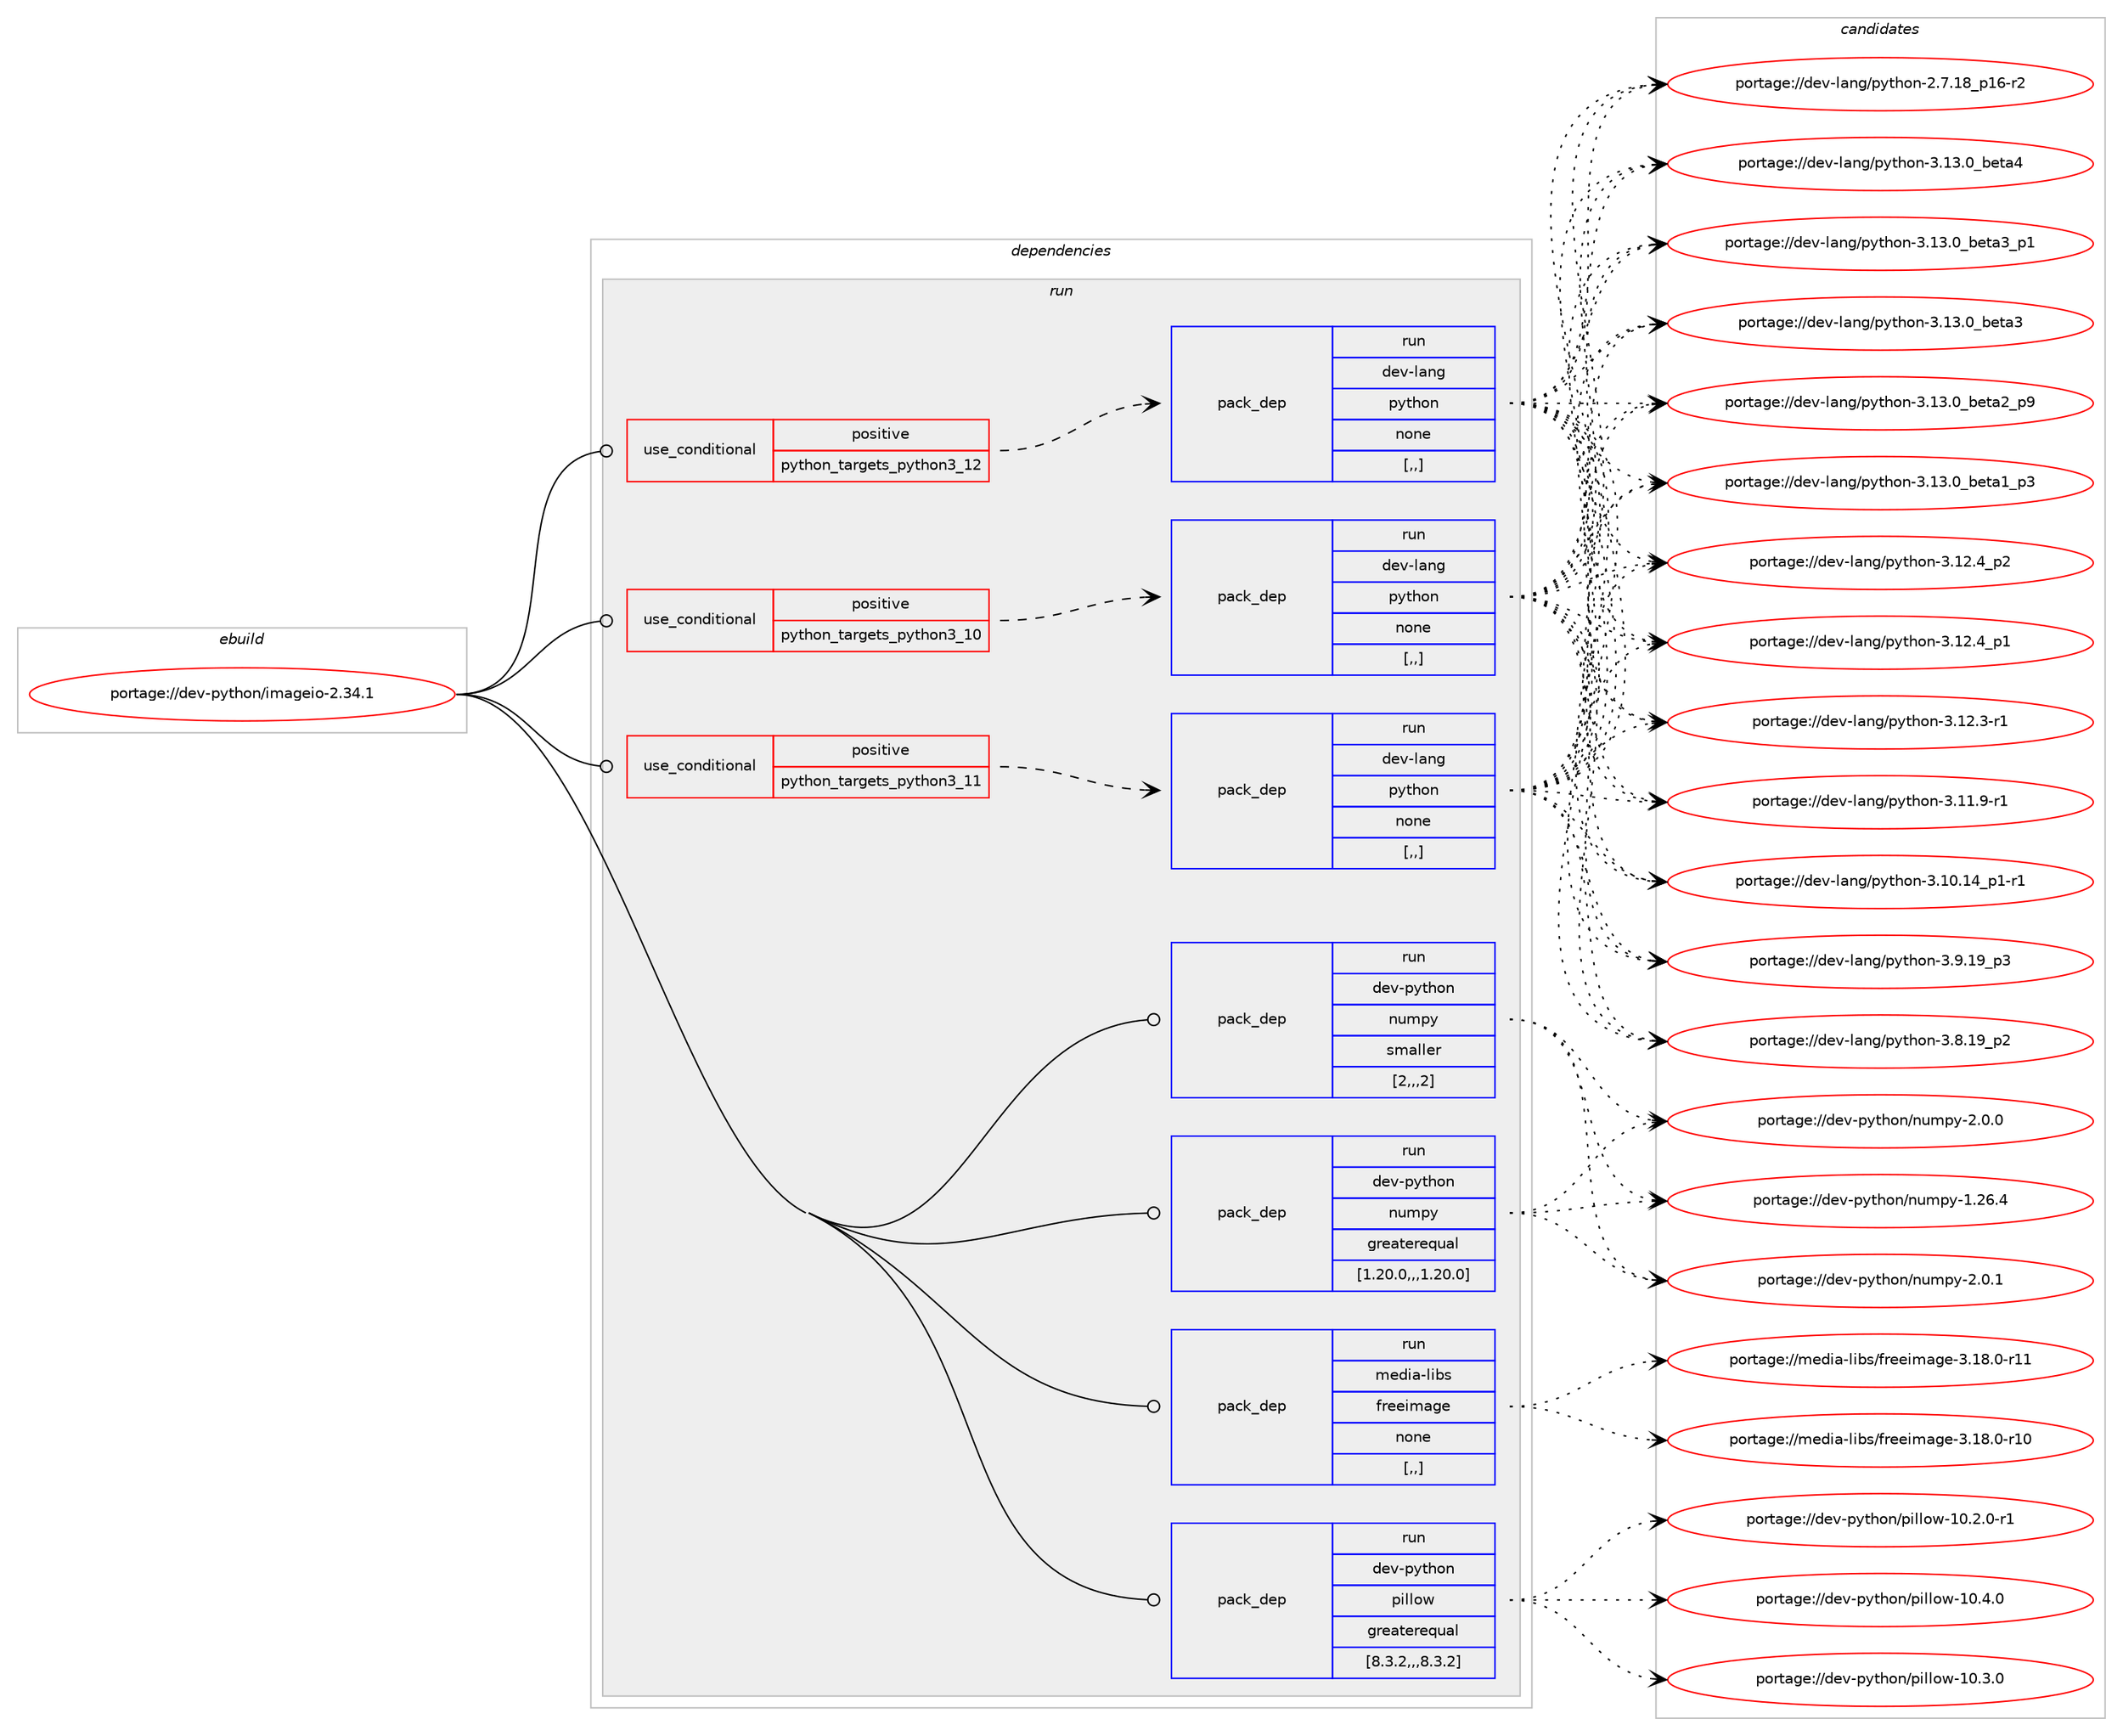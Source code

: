 digraph prolog {

# *************
# Graph options
# *************

newrank=true;
concentrate=true;
compound=true;
graph [rankdir=LR,fontname=Helvetica,fontsize=10,ranksep=1.5];#, ranksep=2.5, nodesep=0.2];
edge  [arrowhead=vee];
node  [fontname=Helvetica,fontsize=10];

# **********
# The ebuild
# **********

subgraph cluster_leftcol {
color=gray;
label=<<i>ebuild</i>>;
id [label="portage://dev-python/imageio-2.34.1", color=red, width=4, href="../dev-python/imageio-2.34.1.svg"];
}

# ****************
# The dependencies
# ****************

subgraph cluster_midcol {
color=gray;
label=<<i>dependencies</i>>;
subgraph cluster_compile {
fillcolor="#eeeeee";
style=filled;
label=<<i>compile</i>>;
}
subgraph cluster_compileandrun {
fillcolor="#eeeeee";
style=filled;
label=<<i>compile and run</i>>;
}
subgraph cluster_run {
fillcolor="#eeeeee";
style=filled;
label=<<i>run</i>>;
subgraph cond33790 {
dependency148748 [label=<<TABLE BORDER="0" CELLBORDER="1" CELLSPACING="0" CELLPADDING="4"><TR><TD ROWSPAN="3" CELLPADDING="10">use_conditional</TD></TR><TR><TD>positive</TD></TR><TR><TD>python_targets_python3_10</TD></TR></TABLE>>, shape=none, color=red];
subgraph pack113705 {
dependency148749 [label=<<TABLE BORDER="0" CELLBORDER="1" CELLSPACING="0" CELLPADDING="4" WIDTH="220"><TR><TD ROWSPAN="6" CELLPADDING="30">pack_dep</TD></TR><TR><TD WIDTH="110">run</TD></TR><TR><TD>dev-lang</TD></TR><TR><TD>python</TD></TR><TR><TD>none</TD></TR><TR><TD>[,,]</TD></TR></TABLE>>, shape=none, color=blue];
}
dependency148748:e -> dependency148749:w [weight=20,style="dashed",arrowhead="vee"];
}
id:e -> dependency148748:w [weight=20,style="solid",arrowhead="odot"];
subgraph cond33791 {
dependency148750 [label=<<TABLE BORDER="0" CELLBORDER="1" CELLSPACING="0" CELLPADDING="4"><TR><TD ROWSPAN="3" CELLPADDING="10">use_conditional</TD></TR><TR><TD>positive</TD></TR><TR><TD>python_targets_python3_11</TD></TR></TABLE>>, shape=none, color=red];
subgraph pack113706 {
dependency148751 [label=<<TABLE BORDER="0" CELLBORDER="1" CELLSPACING="0" CELLPADDING="4" WIDTH="220"><TR><TD ROWSPAN="6" CELLPADDING="30">pack_dep</TD></TR><TR><TD WIDTH="110">run</TD></TR><TR><TD>dev-lang</TD></TR><TR><TD>python</TD></TR><TR><TD>none</TD></TR><TR><TD>[,,]</TD></TR></TABLE>>, shape=none, color=blue];
}
dependency148750:e -> dependency148751:w [weight=20,style="dashed",arrowhead="vee"];
}
id:e -> dependency148750:w [weight=20,style="solid",arrowhead="odot"];
subgraph cond33792 {
dependency148752 [label=<<TABLE BORDER="0" CELLBORDER="1" CELLSPACING="0" CELLPADDING="4"><TR><TD ROWSPAN="3" CELLPADDING="10">use_conditional</TD></TR><TR><TD>positive</TD></TR><TR><TD>python_targets_python3_12</TD></TR></TABLE>>, shape=none, color=red];
subgraph pack113707 {
dependency148753 [label=<<TABLE BORDER="0" CELLBORDER="1" CELLSPACING="0" CELLPADDING="4" WIDTH="220"><TR><TD ROWSPAN="6" CELLPADDING="30">pack_dep</TD></TR><TR><TD WIDTH="110">run</TD></TR><TR><TD>dev-lang</TD></TR><TR><TD>python</TD></TR><TR><TD>none</TD></TR><TR><TD>[,,]</TD></TR></TABLE>>, shape=none, color=blue];
}
dependency148752:e -> dependency148753:w [weight=20,style="dashed",arrowhead="vee"];
}
id:e -> dependency148752:w [weight=20,style="solid",arrowhead="odot"];
subgraph pack113708 {
dependency148754 [label=<<TABLE BORDER="0" CELLBORDER="1" CELLSPACING="0" CELLPADDING="4" WIDTH="220"><TR><TD ROWSPAN="6" CELLPADDING="30">pack_dep</TD></TR><TR><TD WIDTH="110">run</TD></TR><TR><TD>dev-python</TD></TR><TR><TD>numpy</TD></TR><TR><TD>greaterequal</TD></TR><TR><TD>[1.20.0,,,1.20.0]</TD></TR></TABLE>>, shape=none, color=blue];
}
id:e -> dependency148754:w [weight=20,style="solid",arrowhead="odot"];
subgraph pack113709 {
dependency148755 [label=<<TABLE BORDER="0" CELLBORDER="1" CELLSPACING="0" CELLPADDING="4" WIDTH="220"><TR><TD ROWSPAN="6" CELLPADDING="30">pack_dep</TD></TR><TR><TD WIDTH="110">run</TD></TR><TR><TD>dev-python</TD></TR><TR><TD>numpy</TD></TR><TR><TD>smaller</TD></TR><TR><TD>[2,,,2]</TD></TR></TABLE>>, shape=none, color=blue];
}
id:e -> dependency148755:w [weight=20,style="solid",arrowhead="odot"];
subgraph pack113710 {
dependency148756 [label=<<TABLE BORDER="0" CELLBORDER="1" CELLSPACING="0" CELLPADDING="4" WIDTH="220"><TR><TD ROWSPAN="6" CELLPADDING="30">pack_dep</TD></TR><TR><TD WIDTH="110">run</TD></TR><TR><TD>dev-python</TD></TR><TR><TD>pillow</TD></TR><TR><TD>greaterequal</TD></TR><TR><TD>[8.3.2,,,8.3.2]</TD></TR></TABLE>>, shape=none, color=blue];
}
id:e -> dependency148756:w [weight=20,style="solid",arrowhead="odot"];
subgraph pack113711 {
dependency148757 [label=<<TABLE BORDER="0" CELLBORDER="1" CELLSPACING="0" CELLPADDING="4" WIDTH="220"><TR><TD ROWSPAN="6" CELLPADDING="30">pack_dep</TD></TR><TR><TD WIDTH="110">run</TD></TR><TR><TD>media-libs</TD></TR><TR><TD>freeimage</TD></TR><TR><TD>none</TD></TR><TR><TD>[,,]</TD></TR></TABLE>>, shape=none, color=blue];
}
id:e -> dependency148757:w [weight=20,style="solid",arrowhead="odot"];
}
}

# **************
# The candidates
# **************

subgraph cluster_choices {
rank=same;
color=gray;
label=<<i>candidates</i>>;

subgraph choice113705 {
color=black;
nodesep=1;
choice1001011184510897110103471121211161041111104551464951464895981011169752 [label="portage://dev-lang/python-3.13.0_beta4", color=red, width=4,href="../dev-lang/python-3.13.0_beta4.svg"];
choice10010111845108971101034711212111610411111045514649514648959810111697519511249 [label="portage://dev-lang/python-3.13.0_beta3_p1", color=red, width=4,href="../dev-lang/python-3.13.0_beta3_p1.svg"];
choice1001011184510897110103471121211161041111104551464951464895981011169751 [label="portage://dev-lang/python-3.13.0_beta3", color=red, width=4,href="../dev-lang/python-3.13.0_beta3.svg"];
choice10010111845108971101034711212111610411111045514649514648959810111697509511257 [label="portage://dev-lang/python-3.13.0_beta2_p9", color=red, width=4,href="../dev-lang/python-3.13.0_beta2_p9.svg"];
choice10010111845108971101034711212111610411111045514649514648959810111697499511251 [label="portage://dev-lang/python-3.13.0_beta1_p3", color=red, width=4,href="../dev-lang/python-3.13.0_beta1_p3.svg"];
choice100101118451089711010347112121116104111110455146495046529511250 [label="portage://dev-lang/python-3.12.4_p2", color=red, width=4,href="../dev-lang/python-3.12.4_p2.svg"];
choice100101118451089711010347112121116104111110455146495046529511249 [label="portage://dev-lang/python-3.12.4_p1", color=red, width=4,href="../dev-lang/python-3.12.4_p1.svg"];
choice100101118451089711010347112121116104111110455146495046514511449 [label="portage://dev-lang/python-3.12.3-r1", color=red, width=4,href="../dev-lang/python-3.12.3-r1.svg"];
choice100101118451089711010347112121116104111110455146494946574511449 [label="portage://dev-lang/python-3.11.9-r1", color=red, width=4,href="../dev-lang/python-3.11.9-r1.svg"];
choice100101118451089711010347112121116104111110455146494846495295112494511449 [label="portage://dev-lang/python-3.10.14_p1-r1", color=red, width=4,href="../dev-lang/python-3.10.14_p1-r1.svg"];
choice100101118451089711010347112121116104111110455146574649579511251 [label="portage://dev-lang/python-3.9.19_p3", color=red, width=4,href="../dev-lang/python-3.9.19_p3.svg"];
choice100101118451089711010347112121116104111110455146564649579511250 [label="portage://dev-lang/python-3.8.19_p2", color=red, width=4,href="../dev-lang/python-3.8.19_p2.svg"];
choice100101118451089711010347112121116104111110455046554649569511249544511450 [label="portage://dev-lang/python-2.7.18_p16-r2", color=red, width=4,href="../dev-lang/python-2.7.18_p16-r2.svg"];
dependency148749:e -> choice1001011184510897110103471121211161041111104551464951464895981011169752:w [style=dotted,weight="100"];
dependency148749:e -> choice10010111845108971101034711212111610411111045514649514648959810111697519511249:w [style=dotted,weight="100"];
dependency148749:e -> choice1001011184510897110103471121211161041111104551464951464895981011169751:w [style=dotted,weight="100"];
dependency148749:e -> choice10010111845108971101034711212111610411111045514649514648959810111697509511257:w [style=dotted,weight="100"];
dependency148749:e -> choice10010111845108971101034711212111610411111045514649514648959810111697499511251:w [style=dotted,weight="100"];
dependency148749:e -> choice100101118451089711010347112121116104111110455146495046529511250:w [style=dotted,weight="100"];
dependency148749:e -> choice100101118451089711010347112121116104111110455146495046529511249:w [style=dotted,weight="100"];
dependency148749:e -> choice100101118451089711010347112121116104111110455146495046514511449:w [style=dotted,weight="100"];
dependency148749:e -> choice100101118451089711010347112121116104111110455146494946574511449:w [style=dotted,weight="100"];
dependency148749:e -> choice100101118451089711010347112121116104111110455146494846495295112494511449:w [style=dotted,weight="100"];
dependency148749:e -> choice100101118451089711010347112121116104111110455146574649579511251:w [style=dotted,weight="100"];
dependency148749:e -> choice100101118451089711010347112121116104111110455146564649579511250:w [style=dotted,weight="100"];
dependency148749:e -> choice100101118451089711010347112121116104111110455046554649569511249544511450:w [style=dotted,weight="100"];
}
subgraph choice113706 {
color=black;
nodesep=1;
choice1001011184510897110103471121211161041111104551464951464895981011169752 [label="portage://dev-lang/python-3.13.0_beta4", color=red, width=4,href="../dev-lang/python-3.13.0_beta4.svg"];
choice10010111845108971101034711212111610411111045514649514648959810111697519511249 [label="portage://dev-lang/python-3.13.0_beta3_p1", color=red, width=4,href="../dev-lang/python-3.13.0_beta3_p1.svg"];
choice1001011184510897110103471121211161041111104551464951464895981011169751 [label="portage://dev-lang/python-3.13.0_beta3", color=red, width=4,href="../dev-lang/python-3.13.0_beta3.svg"];
choice10010111845108971101034711212111610411111045514649514648959810111697509511257 [label="portage://dev-lang/python-3.13.0_beta2_p9", color=red, width=4,href="../dev-lang/python-3.13.0_beta2_p9.svg"];
choice10010111845108971101034711212111610411111045514649514648959810111697499511251 [label="portage://dev-lang/python-3.13.0_beta1_p3", color=red, width=4,href="../dev-lang/python-3.13.0_beta1_p3.svg"];
choice100101118451089711010347112121116104111110455146495046529511250 [label="portage://dev-lang/python-3.12.4_p2", color=red, width=4,href="../dev-lang/python-3.12.4_p2.svg"];
choice100101118451089711010347112121116104111110455146495046529511249 [label="portage://dev-lang/python-3.12.4_p1", color=red, width=4,href="../dev-lang/python-3.12.4_p1.svg"];
choice100101118451089711010347112121116104111110455146495046514511449 [label="portage://dev-lang/python-3.12.3-r1", color=red, width=4,href="../dev-lang/python-3.12.3-r1.svg"];
choice100101118451089711010347112121116104111110455146494946574511449 [label="portage://dev-lang/python-3.11.9-r1", color=red, width=4,href="../dev-lang/python-3.11.9-r1.svg"];
choice100101118451089711010347112121116104111110455146494846495295112494511449 [label="portage://dev-lang/python-3.10.14_p1-r1", color=red, width=4,href="../dev-lang/python-3.10.14_p1-r1.svg"];
choice100101118451089711010347112121116104111110455146574649579511251 [label="portage://dev-lang/python-3.9.19_p3", color=red, width=4,href="../dev-lang/python-3.9.19_p3.svg"];
choice100101118451089711010347112121116104111110455146564649579511250 [label="portage://dev-lang/python-3.8.19_p2", color=red, width=4,href="../dev-lang/python-3.8.19_p2.svg"];
choice100101118451089711010347112121116104111110455046554649569511249544511450 [label="portage://dev-lang/python-2.7.18_p16-r2", color=red, width=4,href="../dev-lang/python-2.7.18_p16-r2.svg"];
dependency148751:e -> choice1001011184510897110103471121211161041111104551464951464895981011169752:w [style=dotted,weight="100"];
dependency148751:e -> choice10010111845108971101034711212111610411111045514649514648959810111697519511249:w [style=dotted,weight="100"];
dependency148751:e -> choice1001011184510897110103471121211161041111104551464951464895981011169751:w [style=dotted,weight="100"];
dependency148751:e -> choice10010111845108971101034711212111610411111045514649514648959810111697509511257:w [style=dotted,weight="100"];
dependency148751:e -> choice10010111845108971101034711212111610411111045514649514648959810111697499511251:w [style=dotted,weight="100"];
dependency148751:e -> choice100101118451089711010347112121116104111110455146495046529511250:w [style=dotted,weight="100"];
dependency148751:e -> choice100101118451089711010347112121116104111110455146495046529511249:w [style=dotted,weight="100"];
dependency148751:e -> choice100101118451089711010347112121116104111110455146495046514511449:w [style=dotted,weight="100"];
dependency148751:e -> choice100101118451089711010347112121116104111110455146494946574511449:w [style=dotted,weight="100"];
dependency148751:e -> choice100101118451089711010347112121116104111110455146494846495295112494511449:w [style=dotted,weight="100"];
dependency148751:e -> choice100101118451089711010347112121116104111110455146574649579511251:w [style=dotted,weight="100"];
dependency148751:e -> choice100101118451089711010347112121116104111110455146564649579511250:w [style=dotted,weight="100"];
dependency148751:e -> choice100101118451089711010347112121116104111110455046554649569511249544511450:w [style=dotted,weight="100"];
}
subgraph choice113707 {
color=black;
nodesep=1;
choice1001011184510897110103471121211161041111104551464951464895981011169752 [label="portage://dev-lang/python-3.13.0_beta4", color=red, width=4,href="../dev-lang/python-3.13.0_beta4.svg"];
choice10010111845108971101034711212111610411111045514649514648959810111697519511249 [label="portage://dev-lang/python-3.13.0_beta3_p1", color=red, width=4,href="../dev-lang/python-3.13.0_beta3_p1.svg"];
choice1001011184510897110103471121211161041111104551464951464895981011169751 [label="portage://dev-lang/python-3.13.0_beta3", color=red, width=4,href="../dev-lang/python-3.13.0_beta3.svg"];
choice10010111845108971101034711212111610411111045514649514648959810111697509511257 [label="portage://dev-lang/python-3.13.0_beta2_p9", color=red, width=4,href="../dev-lang/python-3.13.0_beta2_p9.svg"];
choice10010111845108971101034711212111610411111045514649514648959810111697499511251 [label="portage://dev-lang/python-3.13.0_beta1_p3", color=red, width=4,href="../dev-lang/python-3.13.0_beta1_p3.svg"];
choice100101118451089711010347112121116104111110455146495046529511250 [label="portage://dev-lang/python-3.12.4_p2", color=red, width=4,href="../dev-lang/python-3.12.4_p2.svg"];
choice100101118451089711010347112121116104111110455146495046529511249 [label="portage://dev-lang/python-3.12.4_p1", color=red, width=4,href="../dev-lang/python-3.12.4_p1.svg"];
choice100101118451089711010347112121116104111110455146495046514511449 [label="portage://dev-lang/python-3.12.3-r1", color=red, width=4,href="../dev-lang/python-3.12.3-r1.svg"];
choice100101118451089711010347112121116104111110455146494946574511449 [label="portage://dev-lang/python-3.11.9-r1", color=red, width=4,href="../dev-lang/python-3.11.9-r1.svg"];
choice100101118451089711010347112121116104111110455146494846495295112494511449 [label="portage://dev-lang/python-3.10.14_p1-r1", color=red, width=4,href="../dev-lang/python-3.10.14_p1-r1.svg"];
choice100101118451089711010347112121116104111110455146574649579511251 [label="portage://dev-lang/python-3.9.19_p3", color=red, width=4,href="../dev-lang/python-3.9.19_p3.svg"];
choice100101118451089711010347112121116104111110455146564649579511250 [label="portage://dev-lang/python-3.8.19_p2", color=red, width=4,href="../dev-lang/python-3.8.19_p2.svg"];
choice100101118451089711010347112121116104111110455046554649569511249544511450 [label="portage://dev-lang/python-2.7.18_p16-r2", color=red, width=4,href="../dev-lang/python-2.7.18_p16-r2.svg"];
dependency148753:e -> choice1001011184510897110103471121211161041111104551464951464895981011169752:w [style=dotted,weight="100"];
dependency148753:e -> choice10010111845108971101034711212111610411111045514649514648959810111697519511249:w [style=dotted,weight="100"];
dependency148753:e -> choice1001011184510897110103471121211161041111104551464951464895981011169751:w [style=dotted,weight="100"];
dependency148753:e -> choice10010111845108971101034711212111610411111045514649514648959810111697509511257:w [style=dotted,weight="100"];
dependency148753:e -> choice10010111845108971101034711212111610411111045514649514648959810111697499511251:w [style=dotted,weight="100"];
dependency148753:e -> choice100101118451089711010347112121116104111110455146495046529511250:w [style=dotted,weight="100"];
dependency148753:e -> choice100101118451089711010347112121116104111110455146495046529511249:w [style=dotted,weight="100"];
dependency148753:e -> choice100101118451089711010347112121116104111110455146495046514511449:w [style=dotted,weight="100"];
dependency148753:e -> choice100101118451089711010347112121116104111110455146494946574511449:w [style=dotted,weight="100"];
dependency148753:e -> choice100101118451089711010347112121116104111110455146494846495295112494511449:w [style=dotted,weight="100"];
dependency148753:e -> choice100101118451089711010347112121116104111110455146574649579511251:w [style=dotted,weight="100"];
dependency148753:e -> choice100101118451089711010347112121116104111110455146564649579511250:w [style=dotted,weight="100"];
dependency148753:e -> choice100101118451089711010347112121116104111110455046554649569511249544511450:w [style=dotted,weight="100"];
}
subgraph choice113708 {
color=black;
nodesep=1;
choice1001011184511212111610411111047110117109112121455046484649 [label="portage://dev-python/numpy-2.0.1", color=red, width=4,href="../dev-python/numpy-2.0.1.svg"];
choice1001011184511212111610411111047110117109112121455046484648 [label="portage://dev-python/numpy-2.0.0", color=red, width=4,href="../dev-python/numpy-2.0.0.svg"];
choice100101118451121211161041111104711011710911212145494650544652 [label="portage://dev-python/numpy-1.26.4", color=red, width=4,href="../dev-python/numpy-1.26.4.svg"];
dependency148754:e -> choice1001011184511212111610411111047110117109112121455046484649:w [style=dotted,weight="100"];
dependency148754:e -> choice1001011184511212111610411111047110117109112121455046484648:w [style=dotted,weight="100"];
dependency148754:e -> choice100101118451121211161041111104711011710911212145494650544652:w [style=dotted,weight="100"];
}
subgraph choice113709 {
color=black;
nodesep=1;
choice1001011184511212111610411111047110117109112121455046484649 [label="portage://dev-python/numpy-2.0.1", color=red, width=4,href="../dev-python/numpy-2.0.1.svg"];
choice1001011184511212111610411111047110117109112121455046484648 [label="portage://dev-python/numpy-2.0.0", color=red, width=4,href="../dev-python/numpy-2.0.0.svg"];
choice100101118451121211161041111104711011710911212145494650544652 [label="portage://dev-python/numpy-1.26.4", color=red, width=4,href="../dev-python/numpy-1.26.4.svg"];
dependency148755:e -> choice1001011184511212111610411111047110117109112121455046484649:w [style=dotted,weight="100"];
dependency148755:e -> choice1001011184511212111610411111047110117109112121455046484648:w [style=dotted,weight="100"];
dependency148755:e -> choice100101118451121211161041111104711011710911212145494650544652:w [style=dotted,weight="100"];
}
subgraph choice113710 {
color=black;
nodesep=1;
choice100101118451121211161041111104711210510810811111945494846524648 [label="portage://dev-python/pillow-10.4.0", color=red, width=4,href="../dev-python/pillow-10.4.0.svg"];
choice100101118451121211161041111104711210510810811111945494846514648 [label="portage://dev-python/pillow-10.3.0", color=red, width=4,href="../dev-python/pillow-10.3.0.svg"];
choice1001011184511212111610411111047112105108108111119454948465046484511449 [label="portage://dev-python/pillow-10.2.0-r1", color=red, width=4,href="../dev-python/pillow-10.2.0-r1.svg"];
dependency148756:e -> choice100101118451121211161041111104711210510810811111945494846524648:w [style=dotted,weight="100"];
dependency148756:e -> choice100101118451121211161041111104711210510810811111945494846514648:w [style=dotted,weight="100"];
dependency148756:e -> choice1001011184511212111610411111047112105108108111119454948465046484511449:w [style=dotted,weight="100"];
}
subgraph choice113711 {
color=black;
nodesep=1;
choice109101100105974510810598115471021141011011051099710310145514649564648451144949 [label="portage://media-libs/freeimage-3.18.0-r11", color=red, width=4,href="../media-libs/freeimage-3.18.0-r11.svg"];
choice109101100105974510810598115471021141011011051099710310145514649564648451144948 [label="portage://media-libs/freeimage-3.18.0-r10", color=red, width=4,href="../media-libs/freeimage-3.18.0-r10.svg"];
dependency148757:e -> choice109101100105974510810598115471021141011011051099710310145514649564648451144949:w [style=dotted,weight="100"];
dependency148757:e -> choice109101100105974510810598115471021141011011051099710310145514649564648451144948:w [style=dotted,weight="100"];
}
}

}
